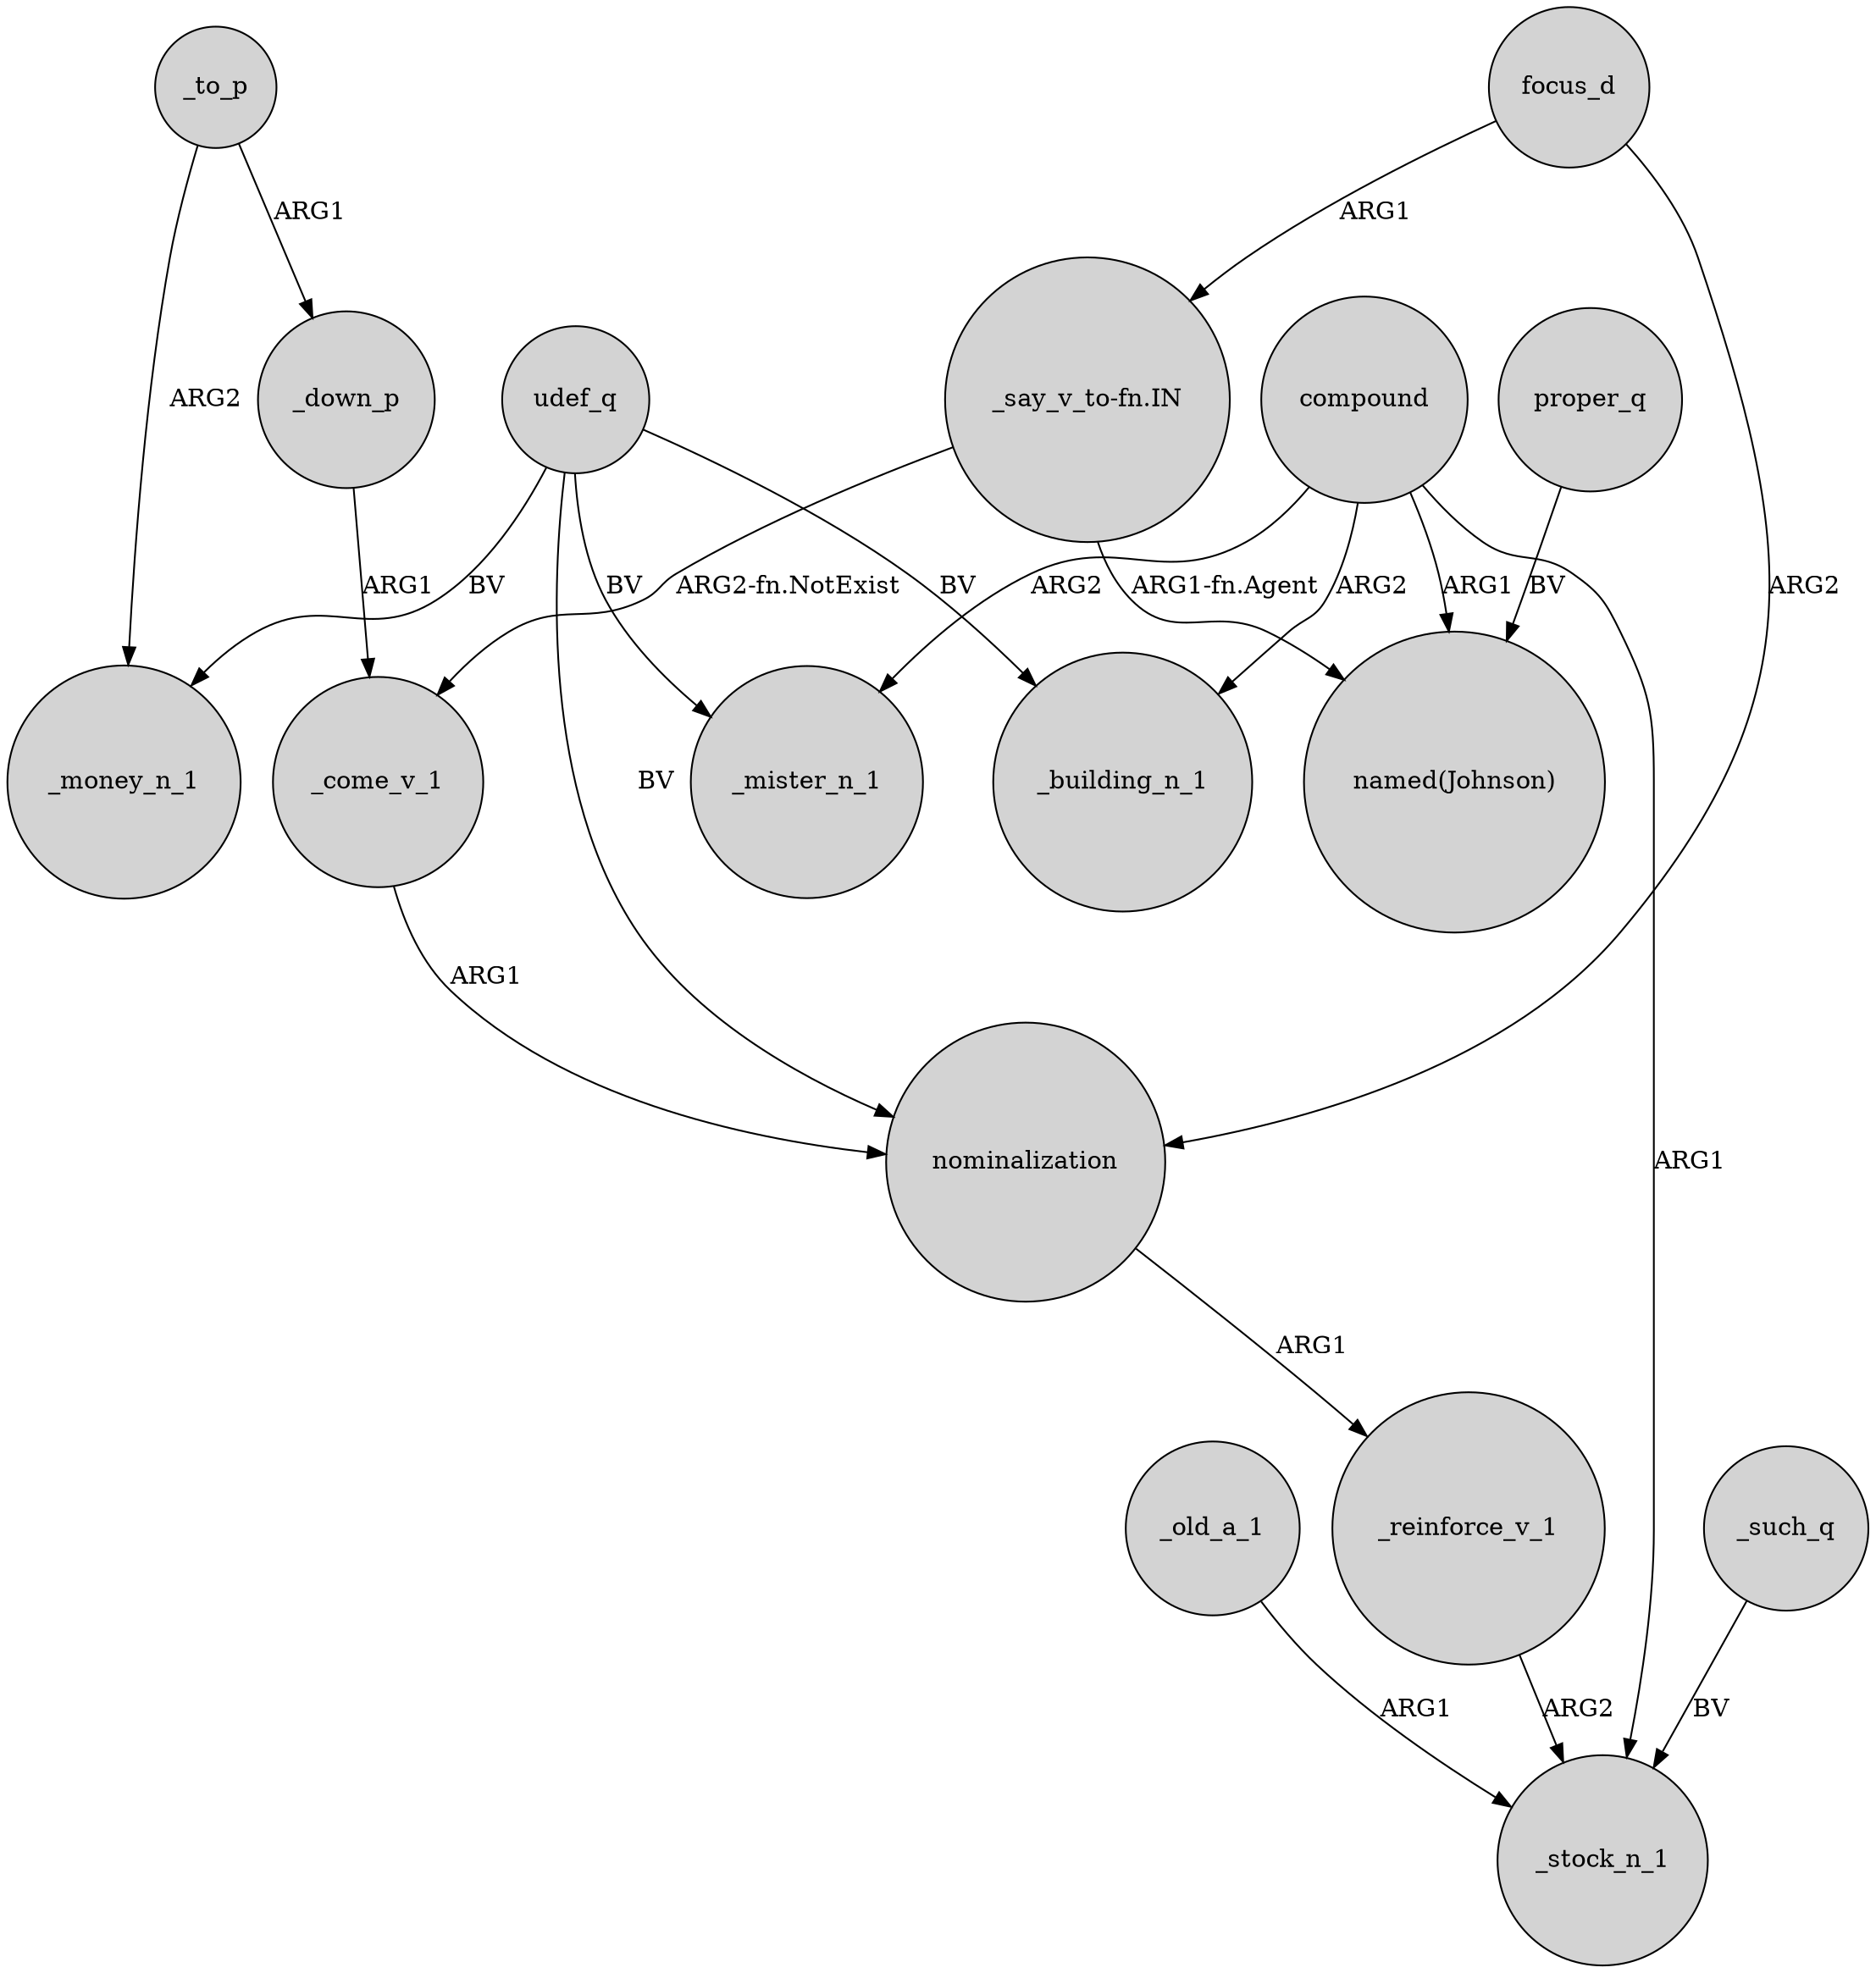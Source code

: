digraph {
	node [shape=circle style=filled]
	udef_q -> _money_n_1 [label=BV]
	_old_a_1 -> _stock_n_1 [label=ARG1]
	udef_q -> _building_n_1 [label=BV]
	compound -> "named(Johnson)" [label=ARG1]
	compound -> _mister_n_1 [label=ARG2]
	udef_q -> _mister_n_1 [label=BV]
	compound -> _stock_n_1 [label=ARG1]
	focus_d -> nominalization [label=ARG2]
	"_say_v_to-fn.IN" -> "named(Johnson)" [label="ARG1-fn.Agent"]
	"_say_v_to-fn.IN" -> _come_v_1 [label="ARG2-fn.NotExist"]
	nominalization -> _reinforce_v_1 [label=ARG1]
	proper_q -> "named(Johnson)" [label=BV]
	_such_q -> _stock_n_1 [label=BV]
	udef_q -> nominalization [label=BV]
	_down_p -> _come_v_1 [label=ARG1]
	_to_p -> _down_p [label=ARG1]
	_reinforce_v_1 -> _stock_n_1 [label=ARG2]
	compound -> _building_n_1 [label=ARG2]
	_come_v_1 -> nominalization [label=ARG1]
	focus_d -> "_say_v_to-fn.IN" [label=ARG1]
	_to_p -> _money_n_1 [label=ARG2]
}
